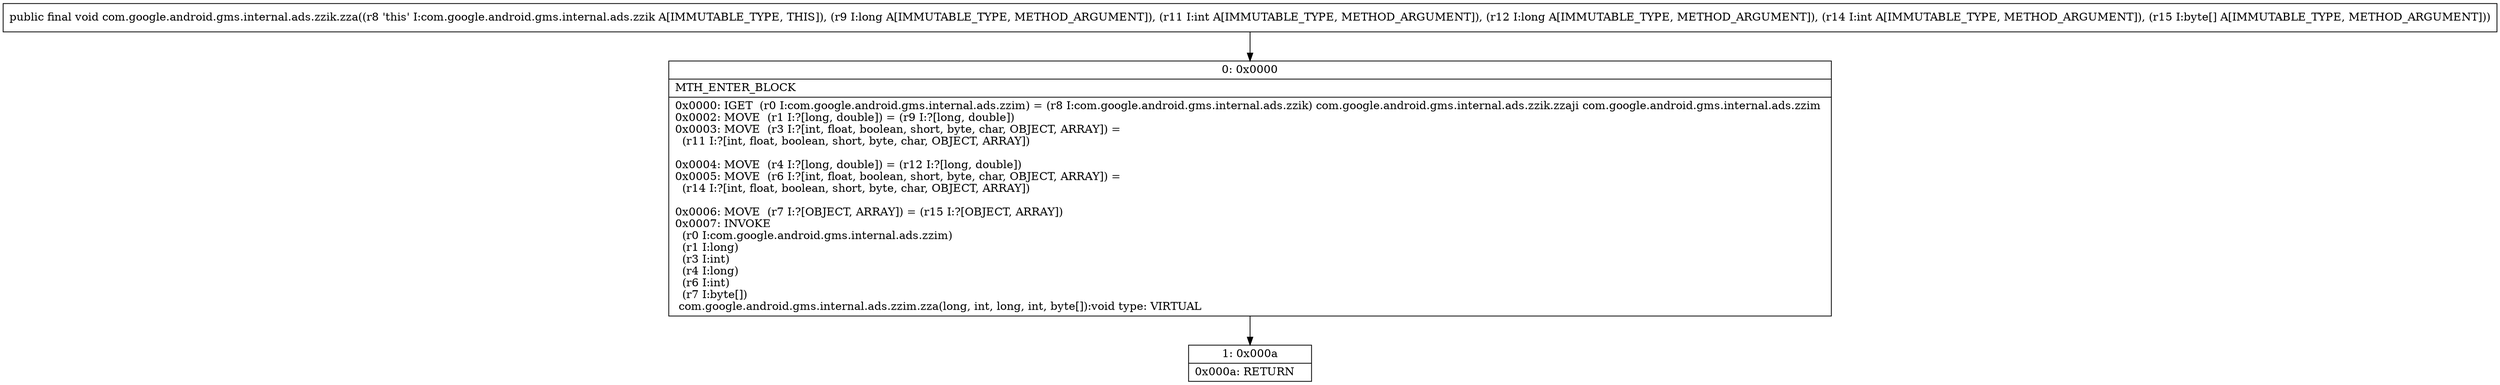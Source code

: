 digraph "CFG forcom.google.android.gms.internal.ads.zzik.zza(JIJI[B)V" {
Node_0 [shape=record,label="{0\:\ 0x0000|MTH_ENTER_BLOCK\l|0x0000: IGET  (r0 I:com.google.android.gms.internal.ads.zzim) = (r8 I:com.google.android.gms.internal.ads.zzik) com.google.android.gms.internal.ads.zzik.zzaji com.google.android.gms.internal.ads.zzim \l0x0002: MOVE  (r1 I:?[long, double]) = (r9 I:?[long, double]) \l0x0003: MOVE  (r3 I:?[int, float, boolean, short, byte, char, OBJECT, ARRAY]) = \l  (r11 I:?[int, float, boolean, short, byte, char, OBJECT, ARRAY])\l \l0x0004: MOVE  (r4 I:?[long, double]) = (r12 I:?[long, double]) \l0x0005: MOVE  (r6 I:?[int, float, boolean, short, byte, char, OBJECT, ARRAY]) = \l  (r14 I:?[int, float, boolean, short, byte, char, OBJECT, ARRAY])\l \l0x0006: MOVE  (r7 I:?[OBJECT, ARRAY]) = (r15 I:?[OBJECT, ARRAY]) \l0x0007: INVOKE  \l  (r0 I:com.google.android.gms.internal.ads.zzim)\l  (r1 I:long)\l  (r3 I:int)\l  (r4 I:long)\l  (r6 I:int)\l  (r7 I:byte[])\l com.google.android.gms.internal.ads.zzim.zza(long, int, long, int, byte[]):void type: VIRTUAL \l}"];
Node_1 [shape=record,label="{1\:\ 0x000a|0x000a: RETURN   \l}"];
MethodNode[shape=record,label="{public final void com.google.android.gms.internal.ads.zzik.zza((r8 'this' I:com.google.android.gms.internal.ads.zzik A[IMMUTABLE_TYPE, THIS]), (r9 I:long A[IMMUTABLE_TYPE, METHOD_ARGUMENT]), (r11 I:int A[IMMUTABLE_TYPE, METHOD_ARGUMENT]), (r12 I:long A[IMMUTABLE_TYPE, METHOD_ARGUMENT]), (r14 I:int A[IMMUTABLE_TYPE, METHOD_ARGUMENT]), (r15 I:byte[] A[IMMUTABLE_TYPE, METHOD_ARGUMENT])) }"];
MethodNode -> Node_0;
Node_0 -> Node_1;
}

